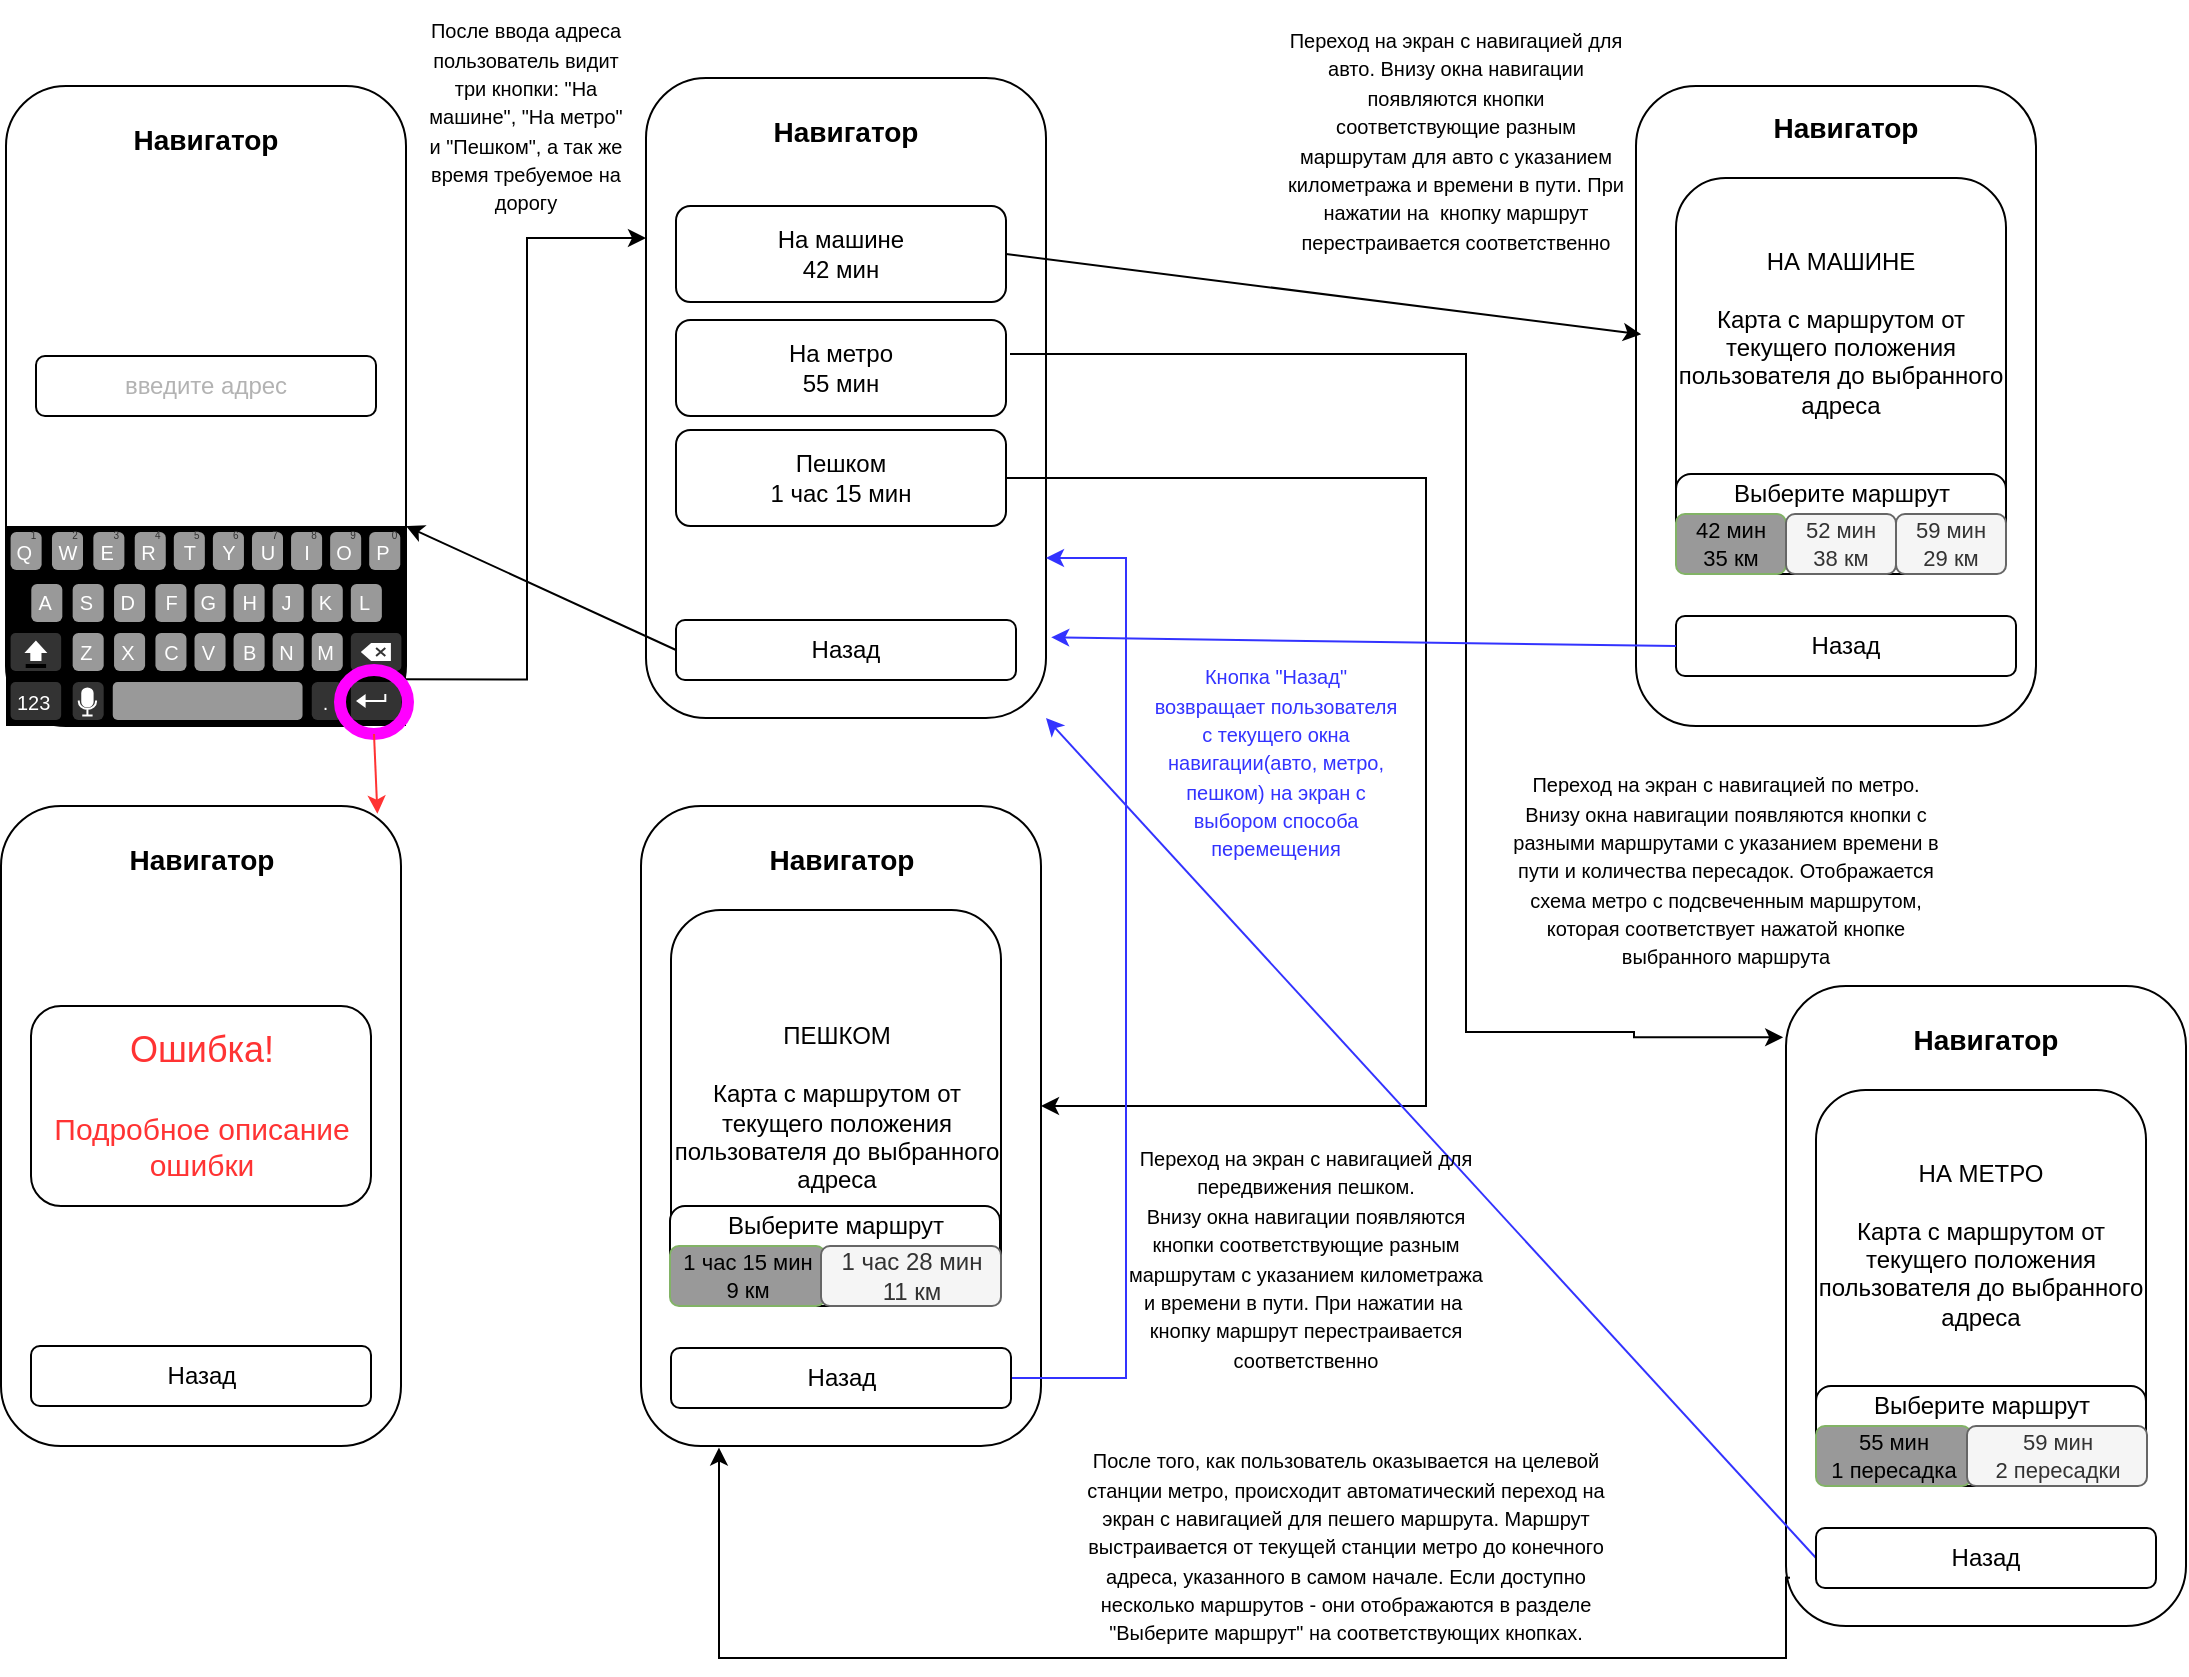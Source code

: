 <mxfile version="24.7.17">
  <diagram name="Страница — 1" id="ggJMMAnoepDLcR61fNu9">
    <mxGraphModel dx="1323" dy="1609" grid="1" gridSize="10" guides="1" tooltips="1" connect="1" arrows="1" fold="1" page="1" pageScale="1" pageWidth="1169" pageHeight="827" math="0" shadow="0">
      <root>
        <mxCell id="0" />
        <mxCell id="1" parent="0" />
        <mxCell id="nrrABRd8VTDL2e9XV0RQ-1" value="" style="rounded=1;whiteSpace=wrap;html=1;" vertex="1" parent="1">
          <mxGeometry x="40" y="40" width="200" height="320" as="geometry" />
        </mxCell>
        <mxCell id="nrrABRd8VTDL2e9XV0RQ-2" value="Навигатор" style="text;html=1;align=center;verticalAlign=middle;whiteSpace=wrap;rounded=0;fontSize=14;fontStyle=1" vertex="1" parent="1">
          <mxGeometry x="100" y="52" width="80" height="30" as="geometry" />
        </mxCell>
        <mxCell id="nrrABRd8VTDL2e9XV0RQ-3" value="&lt;div align=&quot;center&quot;&gt;&lt;font color=&quot;#b3b3b3&quot;&gt;введите адрес&lt;/font&gt;&lt;/div&gt;" style="rounded=1;whiteSpace=wrap;html=1;align=center;" vertex="1" parent="1">
          <mxGeometry x="55" y="175" width="170" height="30" as="geometry" />
        </mxCell>
        <mxCell id="nrrABRd8VTDL2e9XV0RQ-6" value="" style="verticalLabelPosition=bottom;verticalAlign=top;html=1;shadow=0;dashed=0;strokeWidth=1;shape=mxgraph.android.keyboard;sketch=0;perimeter=rectanglePerimeter;" vertex="1" parent="1">
          <mxGeometry x="40" y="260" width="200" height="100" as="geometry" />
        </mxCell>
        <mxCell id="nrrABRd8VTDL2e9XV0RQ-12" value="" style="rounded=1;whiteSpace=wrap;html=1;" vertex="1" parent="1">
          <mxGeometry x="37.5" y="400" width="200" height="320" as="geometry" />
        </mxCell>
        <mxCell id="nrrABRd8VTDL2e9XV0RQ-13" value="Навигатор" style="text;html=1;align=center;verticalAlign=middle;whiteSpace=wrap;rounded=0;fontSize=14;fontStyle=1" vertex="1" parent="1">
          <mxGeometry x="97.5" y="412" width="80" height="30" as="geometry" />
        </mxCell>
        <mxCell id="nrrABRd8VTDL2e9XV0RQ-14" value="&lt;div&gt;&lt;font style=&quot;font-size: 18px;&quot; color=&quot;#ff3333&quot;&gt;Ошибка!&lt;/font&gt;&lt;/div&gt;&lt;div&gt;&lt;font style=&quot;font-size: 16px;&quot; color=&quot;#ff3333&quot;&gt;&lt;br&gt;&lt;/font&gt;&lt;/div&gt;&lt;div style=&quot;font-size: 15px;&quot;&gt;&lt;font style=&quot;font-size: 15px;&quot; color=&quot;#ff3333&quot;&gt;Подробное описание ошибки&lt;br&gt;&lt;/font&gt;&lt;/div&gt;" style="rounded=1;whiteSpace=wrap;html=1;align=center;" vertex="1" parent="1">
          <mxGeometry x="52.5" y="500" width="170" height="100" as="geometry" />
        </mxCell>
        <mxCell id="nrrABRd8VTDL2e9XV0RQ-16" value="&lt;div&gt;Назад&lt;/div&gt;" style="rounded=1;whiteSpace=wrap;html=1;align=center;" vertex="1" parent="1">
          <mxGeometry x="52.5" y="670" width="170" height="30" as="geometry" />
        </mxCell>
        <mxCell id="nrrABRd8VTDL2e9XV0RQ-62" style="edgeStyle=orthogonalEdgeStyle;rounded=0;orthogonalLoop=1;jettySize=auto;html=1;exitX=1;exitY=0;exitDx=0;exitDy=0;entryX=0;entryY=0.25;entryDx=0;entryDy=0;elbow=vertical;" edge="1" parent="1" source="nrrABRd8VTDL2e9XV0RQ-17" target="nrrABRd8VTDL2e9XV0RQ-22">
          <mxGeometry relative="1" as="geometry" />
        </mxCell>
        <mxCell id="nrrABRd8VTDL2e9XV0RQ-17" value="" style="ellipse;whiteSpace=wrap;html=1;fillOpacity=0;strokeColor=#FF00FF;strokeWidth=6;" vertex="1" parent="1">
          <mxGeometry x="207" y="332" width="34" height="32" as="geometry" />
        </mxCell>
        <mxCell id="nrrABRd8VTDL2e9XV0RQ-22" value="" style="rounded=1;whiteSpace=wrap;html=1;" vertex="1" parent="1">
          <mxGeometry x="360" y="36" width="200" height="320" as="geometry" />
        </mxCell>
        <mxCell id="nrrABRd8VTDL2e9XV0RQ-23" value="Навигатор" style="text;html=1;align=center;verticalAlign=middle;whiteSpace=wrap;rounded=0;fontSize=14;fontStyle=1" vertex="1" parent="1">
          <mxGeometry x="420" y="48" width="80" height="30" as="geometry" />
        </mxCell>
        <mxCell id="nrrABRd8VTDL2e9XV0RQ-30" value="&lt;div&gt;Назад&lt;/div&gt;" style="rounded=1;whiteSpace=wrap;html=1;align=center;" vertex="1" parent="1">
          <mxGeometry x="375" y="307" width="170" height="30" as="geometry" />
        </mxCell>
        <mxCell id="nrrABRd8VTDL2e9XV0RQ-33" value="&lt;div&gt;На машине&lt;/div&gt;&lt;div&gt;42 мин&lt;/div&gt;" style="rounded=1;whiteSpace=wrap;html=1;" vertex="1" parent="1">
          <mxGeometry x="375" y="100" width="165" height="48" as="geometry" />
        </mxCell>
        <mxCell id="nrrABRd8VTDL2e9XV0RQ-58" style="edgeStyle=orthogonalEdgeStyle;rounded=0;orthogonalLoop=1;jettySize=auto;html=1;exitX=1;exitY=0.5;exitDx=0;exitDy=0;elbow=vertical;" edge="1" parent="1" source="nrrABRd8VTDL2e9XV0RQ-34" target="nrrABRd8VTDL2e9XV0RQ-51">
          <mxGeometry relative="1" as="geometry">
            <mxPoint x="570" y="570" as="targetPoint" />
            <Array as="points">
              <mxPoint x="750" y="236" />
              <mxPoint x="750" y="550" />
            </Array>
          </mxGeometry>
        </mxCell>
        <mxCell id="nrrABRd8VTDL2e9XV0RQ-34" value="&lt;div&gt;Пешком&lt;/div&gt;&lt;div&gt;1 час 15 мин&lt;/div&gt;" style="rounded=1;whiteSpace=wrap;html=1;" vertex="1" parent="1">
          <mxGeometry x="375" y="212" width="165" height="48" as="geometry" />
        </mxCell>
        <mxCell id="nrrABRd8VTDL2e9XV0RQ-35" value="&lt;div&gt;На метро&lt;/div&gt;&lt;div&gt;55 мин&lt;/div&gt;" style="rounded=1;whiteSpace=wrap;html=1;" vertex="1" parent="1">
          <mxGeometry x="375" y="157" width="165" height="48" as="geometry" />
        </mxCell>
        <mxCell id="nrrABRd8VTDL2e9XV0RQ-40" value="" style="rounded=1;whiteSpace=wrap;html=1;" vertex="1" parent="1">
          <mxGeometry x="855" y="40" width="200" height="320" as="geometry" />
        </mxCell>
        <mxCell id="nrrABRd8VTDL2e9XV0RQ-41" value="Навигатор" style="text;html=1;align=center;verticalAlign=middle;whiteSpace=wrap;rounded=0;fontSize=14;fontStyle=1" vertex="1" parent="1">
          <mxGeometry x="920" y="46" width="80" height="30" as="geometry" />
        </mxCell>
        <mxCell id="nrrABRd8VTDL2e9XV0RQ-42" value="&lt;div&gt;Назад&lt;/div&gt;" style="rounded=1;whiteSpace=wrap;html=1;align=center;" vertex="1" parent="1">
          <mxGeometry x="875" y="305" width="170" height="30" as="geometry" />
        </mxCell>
        <mxCell id="nrrABRd8VTDL2e9XV0RQ-46" value="НА МАШИНЕ&lt;br&gt;&lt;div&gt;&lt;br&gt;&lt;/div&gt;&lt;div&gt;Карта с маршрутом от текущего положения пользователя до выбранного адреса&lt;/div&gt;&lt;div&gt;&lt;br&gt;&lt;/div&gt;&lt;div&gt;&lt;br&gt;&lt;/div&gt;&lt;div&gt;&lt;br&gt;&lt;/div&gt;" style="rounded=1;whiteSpace=wrap;html=1;" vertex="1" parent="1">
          <mxGeometry x="875" y="86" width="165" height="198" as="geometry" />
        </mxCell>
        <mxCell id="nrrABRd8VTDL2e9XV0RQ-47" value="" style="rounded=1;whiteSpace=wrap;html=1;" vertex="1" parent="1">
          <mxGeometry x="930" y="490" width="200" height="320" as="geometry" />
        </mxCell>
        <mxCell id="nrrABRd8VTDL2e9XV0RQ-48" value="Навигатор" style="text;html=1;align=center;verticalAlign=middle;whiteSpace=wrap;rounded=0;fontSize=14;fontStyle=1" vertex="1" parent="1">
          <mxGeometry x="990" y="502" width="80" height="30" as="geometry" />
        </mxCell>
        <mxCell id="nrrABRd8VTDL2e9XV0RQ-64" style="edgeStyle=none;rounded=0;orthogonalLoop=1;jettySize=auto;html=1;exitX=0;exitY=0.5;exitDx=0;exitDy=0;entryX=1;entryY=1;entryDx=0;entryDy=0;elbow=vertical;strokeColor=#3333FF;" edge="1" parent="1" source="nrrABRd8VTDL2e9XV0RQ-49" target="nrrABRd8VTDL2e9XV0RQ-22">
          <mxGeometry relative="1" as="geometry" />
        </mxCell>
        <mxCell id="nrrABRd8VTDL2e9XV0RQ-49" value="&lt;div&gt;Назад&lt;/div&gt;" style="rounded=1;whiteSpace=wrap;html=1;align=center;" vertex="1" parent="1">
          <mxGeometry x="945" y="761" width="170" height="30" as="geometry" />
        </mxCell>
        <mxCell id="nrrABRd8VTDL2e9XV0RQ-50" value="&lt;div&gt;НА МЕТРО&lt;/div&gt;&lt;div&gt;&lt;br&gt;&lt;/div&gt;&lt;div&gt;Карта с маршрутом от текущего положения пользователя до выбранного адреса&lt;/div&gt;&lt;div&gt;&lt;br&gt;&lt;/div&gt;&lt;div&gt;&lt;br&gt;&lt;/div&gt;&lt;div&gt;&lt;br&gt;&lt;/div&gt;" style="rounded=1;whiteSpace=wrap;html=1;" vertex="1" parent="1">
          <mxGeometry x="945" y="542" width="165" height="198" as="geometry" />
        </mxCell>
        <mxCell id="nrrABRd8VTDL2e9XV0RQ-51" value="" style="rounded=1;whiteSpace=wrap;html=1;" vertex="1" parent="1">
          <mxGeometry x="357.5" y="400" width="200" height="320" as="geometry" />
        </mxCell>
        <mxCell id="nrrABRd8VTDL2e9XV0RQ-52" value="Навигатор" style="text;html=1;align=center;verticalAlign=middle;whiteSpace=wrap;rounded=0;fontSize=14;fontStyle=1" vertex="1" parent="1">
          <mxGeometry x="417.5" y="412" width="80" height="30" as="geometry" />
        </mxCell>
        <mxCell id="nrrABRd8VTDL2e9XV0RQ-65" style="edgeStyle=orthogonalEdgeStyle;rounded=0;orthogonalLoop=1;jettySize=auto;html=1;exitX=1;exitY=0.5;exitDx=0;exitDy=0;entryX=1;entryY=0.75;entryDx=0;entryDy=0;elbow=vertical;strokeColor=#3333FF;" edge="1" parent="1" source="nrrABRd8VTDL2e9XV0RQ-53" target="nrrABRd8VTDL2e9XV0RQ-22">
          <mxGeometry relative="1" as="geometry">
            <Array as="points">
              <mxPoint x="600" y="686" />
              <mxPoint x="600" y="276" />
            </Array>
          </mxGeometry>
        </mxCell>
        <mxCell id="nrrABRd8VTDL2e9XV0RQ-53" value="&lt;div&gt;Назад&lt;/div&gt;" style="rounded=1;whiteSpace=wrap;html=1;align=center;" vertex="1" parent="1">
          <mxGeometry x="372.5" y="671" width="170" height="30" as="geometry" />
        </mxCell>
        <mxCell id="nrrABRd8VTDL2e9XV0RQ-54" value="&lt;div&gt;ПЕШКОМ&lt;br&gt;&lt;/div&gt;&lt;div&gt;&lt;br&gt;&lt;/div&gt;&lt;div&gt;Карта с маршрутом от текущего положения пользователя до выбранного адреса&lt;/div&gt;" style="rounded=1;whiteSpace=wrap;html=1;" vertex="1" parent="1">
          <mxGeometry x="372.5" y="452" width="165" height="198" as="geometry" />
        </mxCell>
        <mxCell id="nrrABRd8VTDL2e9XV0RQ-55" style="rounded=0;orthogonalLoop=1;jettySize=auto;html=1;exitX=1;exitY=0.5;exitDx=0;exitDy=0;elbow=vertical;entryX=0.013;entryY=0.388;entryDx=0;entryDy=0;entryPerimeter=0;" edge="1" parent="1" source="nrrABRd8VTDL2e9XV0RQ-33" target="nrrABRd8VTDL2e9XV0RQ-40">
          <mxGeometry relative="1" as="geometry">
            <mxPoint x="680" y="124" as="targetPoint" />
          </mxGeometry>
        </mxCell>
        <mxCell id="nrrABRd8VTDL2e9XV0RQ-57" style="edgeStyle=orthogonalEdgeStyle;rounded=0;orthogonalLoop=1;jettySize=auto;html=1;exitX=1;exitY=0.5;exitDx=0;exitDy=0;elbow=vertical;entryX=-0.007;entryY=0.102;entryDx=0;entryDy=0;entryPerimeter=0;" edge="1" parent="1">
          <mxGeometry relative="1" as="geometry">
            <mxPoint x="542" y="174" as="sourcePoint" />
            <mxPoint x="928.6" y="515.64" as="targetPoint" />
            <Array as="points">
              <mxPoint x="770" y="174" />
              <mxPoint x="770" y="513" />
              <mxPoint x="854" y="513" />
              <mxPoint x="854" y="516" />
            </Array>
          </mxGeometry>
        </mxCell>
        <mxCell id="nrrABRd8VTDL2e9XV0RQ-60" style="rounded=0;orthogonalLoop=1;jettySize=auto;html=1;exitX=0;exitY=0.5;exitDx=0;exitDy=0;elbow=vertical;entryX=1;entryY=0;entryDx=0;entryDy=0;entryPerimeter=0;" edge="1" parent="1" source="nrrABRd8VTDL2e9XV0RQ-30" target="nrrABRd8VTDL2e9XV0RQ-6">
          <mxGeometry relative="1" as="geometry">
            <mxPoint x="250" y="100" as="targetPoint" />
          </mxGeometry>
        </mxCell>
        <mxCell id="nrrABRd8VTDL2e9XV0RQ-61" style="edgeStyle=none;rounded=0;orthogonalLoop=1;jettySize=auto;html=1;exitX=0.5;exitY=1;exitDx=0;exitDy=0;entryX=0.941;entryY=0.012;entryDx=0;entryDy=0;entryPerimeter=0;elbow=vertical;strokeColor=#FF3333;" edge="1" parent="1" source="nrrABRd8VTDL2e9XV0RQ-17" target="nrrABRd8VTDL2e9XV0RQ-12">
          <mxGeometry relative="1" as="geometry" />
        </mxCell>
        <mxCell id="nrrABRd8VTDL2e9XV0RQ-63" style="edgeStyle=none;rounded=0;orthogonalLoop=1;jettySize=auto;html=1;exitX=0;exitY=0.5;exitDx=0;exitDy=0;entryX=1.013;entryY=0.874;entryDx=0;entryDy=0;entryPerimeter=0;elbow=vertical;strokeColor=#3333FF;" edge="1" parent="1" source="nrrABRd8VTDL2e9XV0RQ-42" target="nrrABRd8VTDL2e9XV0RQ-22">
          <mxGeometry relative="1" as="geometry" />
        </mxCell>
        <mxCell id="nrrABRd8VTDL2e9XV0RQ-66" value="" style="rounded=1;whiteSpace=wrap;html=1;" vertex="1" parent="1">
          <mxGeometry x="875" y="234" width="165" height="50" as="geometry" />
        </mxCell>
        <mxCell id="nrrABRd8VTDL2e9XV0RQ-67" value="Выберите маршрут" style="text;html=1;align=center;verticalAlign=middle;whiteSpace=wrap;rounded=0;" vertex="1" parent="1">
          <mxGeometry x="897.5" y="234" width="120" height="20" as="geometry" />
        </mxCell>
        <mxCell id="nrrABRd8VTDL2e9XV0RQ-68" value="&lt;div style=&quot;font-size: 11px;&quot;&gt;&lt;font style=&quot;font-size: 11px;&quot;&gt;42 мин&lt;/font&gt;&lt;/div&gt;&lt;div style=&quot;font-size: 11px;&quot;&gt;&lt;font style=&quot;font-size: 11px;&quot;&gt;35 км&lt;br&gt;&lt;/font&gt;&lt;/div&gt;" style="rounded=1;whiteSpace=wrap;html=1;fillColor=#999999;strokeColor=#82b366;" vertex="1" parent="1">
          <mxGeometry x="875" y="254" width="55" height="30" as="geometry" />
        </mxCell>
        <mxCell id="nrrABRd8VTDL2e9XV0RQ-69" value="&lt;div style=&quot;font-size: 11px;&quot;&gt;&lt;font style=&quot;font-size: 11px;&quot;&gt;59 мин&lt;/font&gt;&lt;/div&gt;&lt;div style=&quot;font-size: 11px;&quot;&gt;&lt;font style=&quot;font-size: 11px;&quot;&gt;29 км&lt;br&gt;&lt;/font&gt;&lt;/div&gt;" style="rounded=1;whiteSpace=wrap;html=1;fillColor=#f5f5f5;strokeColor=#666666;fontColor=#333333;" vertex="1" parent="1">
          <mxGeometry x="985" y="254" width="55" height="30" as="geometry" />
        </mxCell>
        <mxCell id="nrrABRd8VTDL2e9XV0RQ-70" value="&lt;div style=&quot;font-size: 11px;&quot;&gt;&lt;font style=&quot;font-size: 11px;&quot;&gt;52 мин&lt;/font&gt;&lt;/div&gt;&lt;div style=&quot;font-size: 11px;&quot;&gt;&lt;font style=&quot;font-size: 11px;&quot;&gt;38 км&lt;br&gt;&lt;/font&gt;&lt;/div&gt;" style="rounded=1;whiteSpace=wrap;html=1;fillColor=#f5f5f5;strokeColor=#666666;fontColor=#333333;" vertex="1" parent="1">
          <mxGeometry x="930" y="254" width="55" height="30" as="geometry" />
        </mxCell>
        <mxCell id="nrrABRd8VTDL2e9XV0RQ-74" value="" style="rounded=1;whiteSpace=wrap;html=1;" vertex="1" parent="1">
          <mxGeometry x="945" y="690" width="165" height="50" as="geometry" />
        </mxCell>
        <mxCell id="nrrABRd8VTDL2e9XV0RQ-75" value="Выберите маршрут" style="text;html=1;align=center;verticalAlign=middle;whiteSpace=wrap;rounded=0;" vertex="1" parent="1">
          <mxGeometry x="967.5" y="690" width="120" height="20" as="geometry" />
        </mxCell>
        <mxCell id="nrrABRd8VTDL2e9XV0RQ-76" value="&lt;div style=&quot;font-size: 11px;&quot;&gt;&lt;font style=&quot;font-size: 11px;&quot;&gt;55 мин&lt;/font&gt;&lt;/div&gt;&lt;div style=&quot;font-size: 11px;&quot;&gt;&lt;font style=&quot;font-size: 11px;&quot;&gt;1 пересадка&lt;br&gt;&lt;/font&gt;&lt;/div&gt;" style="rounded=1;whiteSpace=wrap;html=1;fillColor=#999999;strokeColor=#82b366;" vertex="1" parent="1">
          <mxGeometry x="945" y="710" width="77.5" height="30" as="geometry" />
        </mxCell>
        <mxCell id="nrrABRd8VTDL2e9XV0RQ-77" value="&lt;div style=&quot;font-size: 11px;&quot;&gt;&lt;font style=&quot;font-size: 11px;&quot;&gt;59 мин&lt;/font&gt;&lt;/div&gt;&lt;div style=&quot;font-size: 11px;&quot;&gt;&lt;font style=&quot;font-size: 11px;&quot;&gt;2 пересадки&lt;br&gt;&lt;/font&gt;&lt;/div&gt;" style="rounded=1;whiteSpace=wrap;html=1;fillColor=#f5f5f5;strokeColor=#666666;fontColor=#333333;" vertex="1" parent="1">
          <mxGeometry x="1020.5" y="710" width="90" height="30" as="geometry" />
        </mxCell>
        <mxCell id="nrrABRd8VTDL2e9XV0RQ-83" value="" style="rounded=1;whiteSpace=wrap;html=1;" vertex="1" parent="1">
          <mxGeometry x="372" y="600" width="165" height="50" as="geometry" />
        </mxCell>
        <mxCell id="nrrABRd8VTDL2e9XV0RQ-80" value="Выберите маршрут" style="text;html=1;align=center;verticalAlign=middle;whiteSpace=wrap;rounded=0;" vertex="1" parent="1">
          <mxGeometry x="394.5" y="600" width="120" height="20" as="geometry" />
        </mxCell>
        <mxCell id="nrrABRd8VTDL2e9XV0RQ-81" value="&lt;div style=&quot;font-size: 11px;&quot;&gt;&lt;font style=&quot;font-size: 11px;&quot;&gt;1 час 15 мин&lt;/font&gt;&lt;/div&gt;&lt;div style=&quot;font-size: 11px;&quot;&gt;&lt;font style=&quot;font-size: 11px;&quot;&gt;9 км&lt;font style=&quot;font-size: 11px;&quot;&gt;&lt;br&gt;&lt;/font&gt;&lt;/font&gt;&lt;/div&gt;" style="rounded=1;whiteSpace=wrap;html=1;fillColor=#999999;strokeColor=#82b366;" vertex="1" parent="1">
          <mxGeometry x="372" y="620" width="77.5" height="30" as="geometry" />
        </mxCell>
        <mxCell id="nrrABRd8VTDL2e9XV0RQ-82" value="&lt;div&gt;1 час 28 мин&lt;/div&gt;&lt;div&gt;11 км&lt;br&gt;&lt;/div&gt;" style="rounded=1;whiteSpace=wrap;html=1;fillColor=#f5f5f5;strokeColor=#666666;fontColor=#333333;" vertex="1" parent="1">
          <mxGeometry x="447.5" y="620" width="90" height="30" as="geometry" />
        </mxCell>
        <mxCell id="nrrABRd8VTDL2e9XV0RQ-88" value="&lt;font style=&quot;font-size: 10px;&quot;&gt;После ввода адреса пользователь видит три кнопки: &quot;На машине&quot;, &quot;На метро&quot; и &quot;Пешком&quot;, а так же время требуемое на дорогу&lt;br&gt;&lt;/font&gt;" style="text;html=1;align=center;verticalAlign=middle;whiteSpace=wrap;rounded=0;" vertex="1" parent="1">
          <mxGeometry x="250" width="100" height="110" as="geometry" />
        </mxCell>
        <mxCell id="nrrABRd8VTDL2e9XV0RQ-91" value="&lt;font style=&quot;font-size: 10px;&quot;&gt;Переход на экран с навигацией для авто. Внизу окна навигации появляются кнопки соответствующие разным маршрутам для авто с указанием километража и времени в пути. При нажатии на&amp;nbsp; кнопку маршрут перестраивается соответственно&lt;br&gt;&lt;/font&gt;" style="text;html=1;align=center;verticalAlign=middle;whiteSpace=wrap;rounded=0;" vertex="1" parent="1">
          <mxGeometry x="680" y="-3" width="170" height="140" as="geometry" />
        </mxCell>
        <mxCell id="nrrABRd8VTDL2e9XV0RQ-93" value="&lt;font color=&quot;#3333ff&quot; style=&quot;font-size: 10px;&quot;&gt;Кнопка &quot;Назад&quot; возвращает пользователя с текущего окна навигации(авто, метро, пешком) на экран с выбором способа перемещения&lt;br&gt;&lt;/font&gt;" style="text;html=1;align=center;verticalAlign=middle;whiteSpace=wrap;rounded=0;" vertex="1" parent="1">
          <mxGeometry x="610" y="321" width="130" height="114" as="geometry" />
        </mxCell>
        <mxCell id="nrrABRd8VTDL2e9XV0RQ-94" value="&lt;font style=&quot;font-size: 10px;&quot;&gt;Переход на экран с навигацией по метро. Внизу окна навигации появляются кнопки с разными маршрутами с указанием времени в пути и количества пересадок. Отображается схема метро с подсвеченным маршрутом, которая соответствует нажатой кнопке выбранного маршрута&lt;br&gt;&lt;/font&gt;" style="text;html=1;align=center;verticalAlign=middle;whiteSpace=wrap;rounded=0;" vertex="1" parent="1">
          <mxGeometry x="790" y="384" width="220" height="96" as="geometry" />
        </mxCell>
        <mxCell id="nrrABRd8VTDL2e9XV0RQ-97" value="&lt;font style=&quot;font-size: 10px;&quot;&gt;Переход на экран с навигацией для передвижения пешком. &lt;br&gt;Внизу окна навигации появляются кнопки соответствующие разным маршрутам с указанием километража и времени в пути. При нажатии на&amp;nbsp; &lt;br&gt;кнопку маршрут перестраивается соответственно&lt;br&gt;&lt;/font&gt;" style="text;html=1;align=center;verticalAlign=middle;whiteSpace=wrap;rounded=0;" vertex="1" parent="1">
          <mxGeometry x="600" y="546" width="180" height="160" as="geometry" />
        </mxCell>
        <mxCell id="nrrABRd8VTDL2e9XV0RQ-98" style="edgeStyle=orthogonalEdgeStyle;rounded=0;orthogonalLoop=1;jettySize=auto;html=1;exitX=0.01;exitY=0.937;exitDx=0;exitDy=0;entryX=0.195;entryY=1.015;entryDx=0;entryDy=0;entryPerimeter=0;exitPerimeter=0;" edge="1" parent="1">
          <mxGeometry relative="1" as="geometry">
            <mxPoint x="932" y="785.84" as="sourcePoint" />
            <mxPoint x="396.5" y="720.8" as="targetPoint" />
            <Array as="points">
              <mxPoint x="930" y="786" />
              <mxPoint x="930" y="826" />
              <mxPoint x="397" y="826" />
            </Array>
          </mxGeometry>
        </mxCell>
        <mxCell id="nrrABRd8VTDL2e9XV0RQ-99" value="&lt;font style=&quot;font-size: 10px;&quot;&gt;После того, как пользователь оказывается на целевой станции метро, происходит автоматический переход на экран с навигацией для пешего маршрута. Маршрут выстраивается от текущей станции метро до конечного адреса, указанного в самом начале. Если доступно несколько маршрутов - они отображаются в разделе &quot;Выберите маршрут&quot; на соответствующих кнопках.&lt;br&gt;&lt;/font&gt;" style="text;html=1;align=center;verticalAlign=middle;whiteSpace=wrap;rounded=0;" vertex="1" parent="1">
          <mxGeometry x="570" y="720" width="280" height="100" as="geometry" />
        </mxCell>
      </root>
    </mxGraphModel>
  </diagram>
</mxfile>
